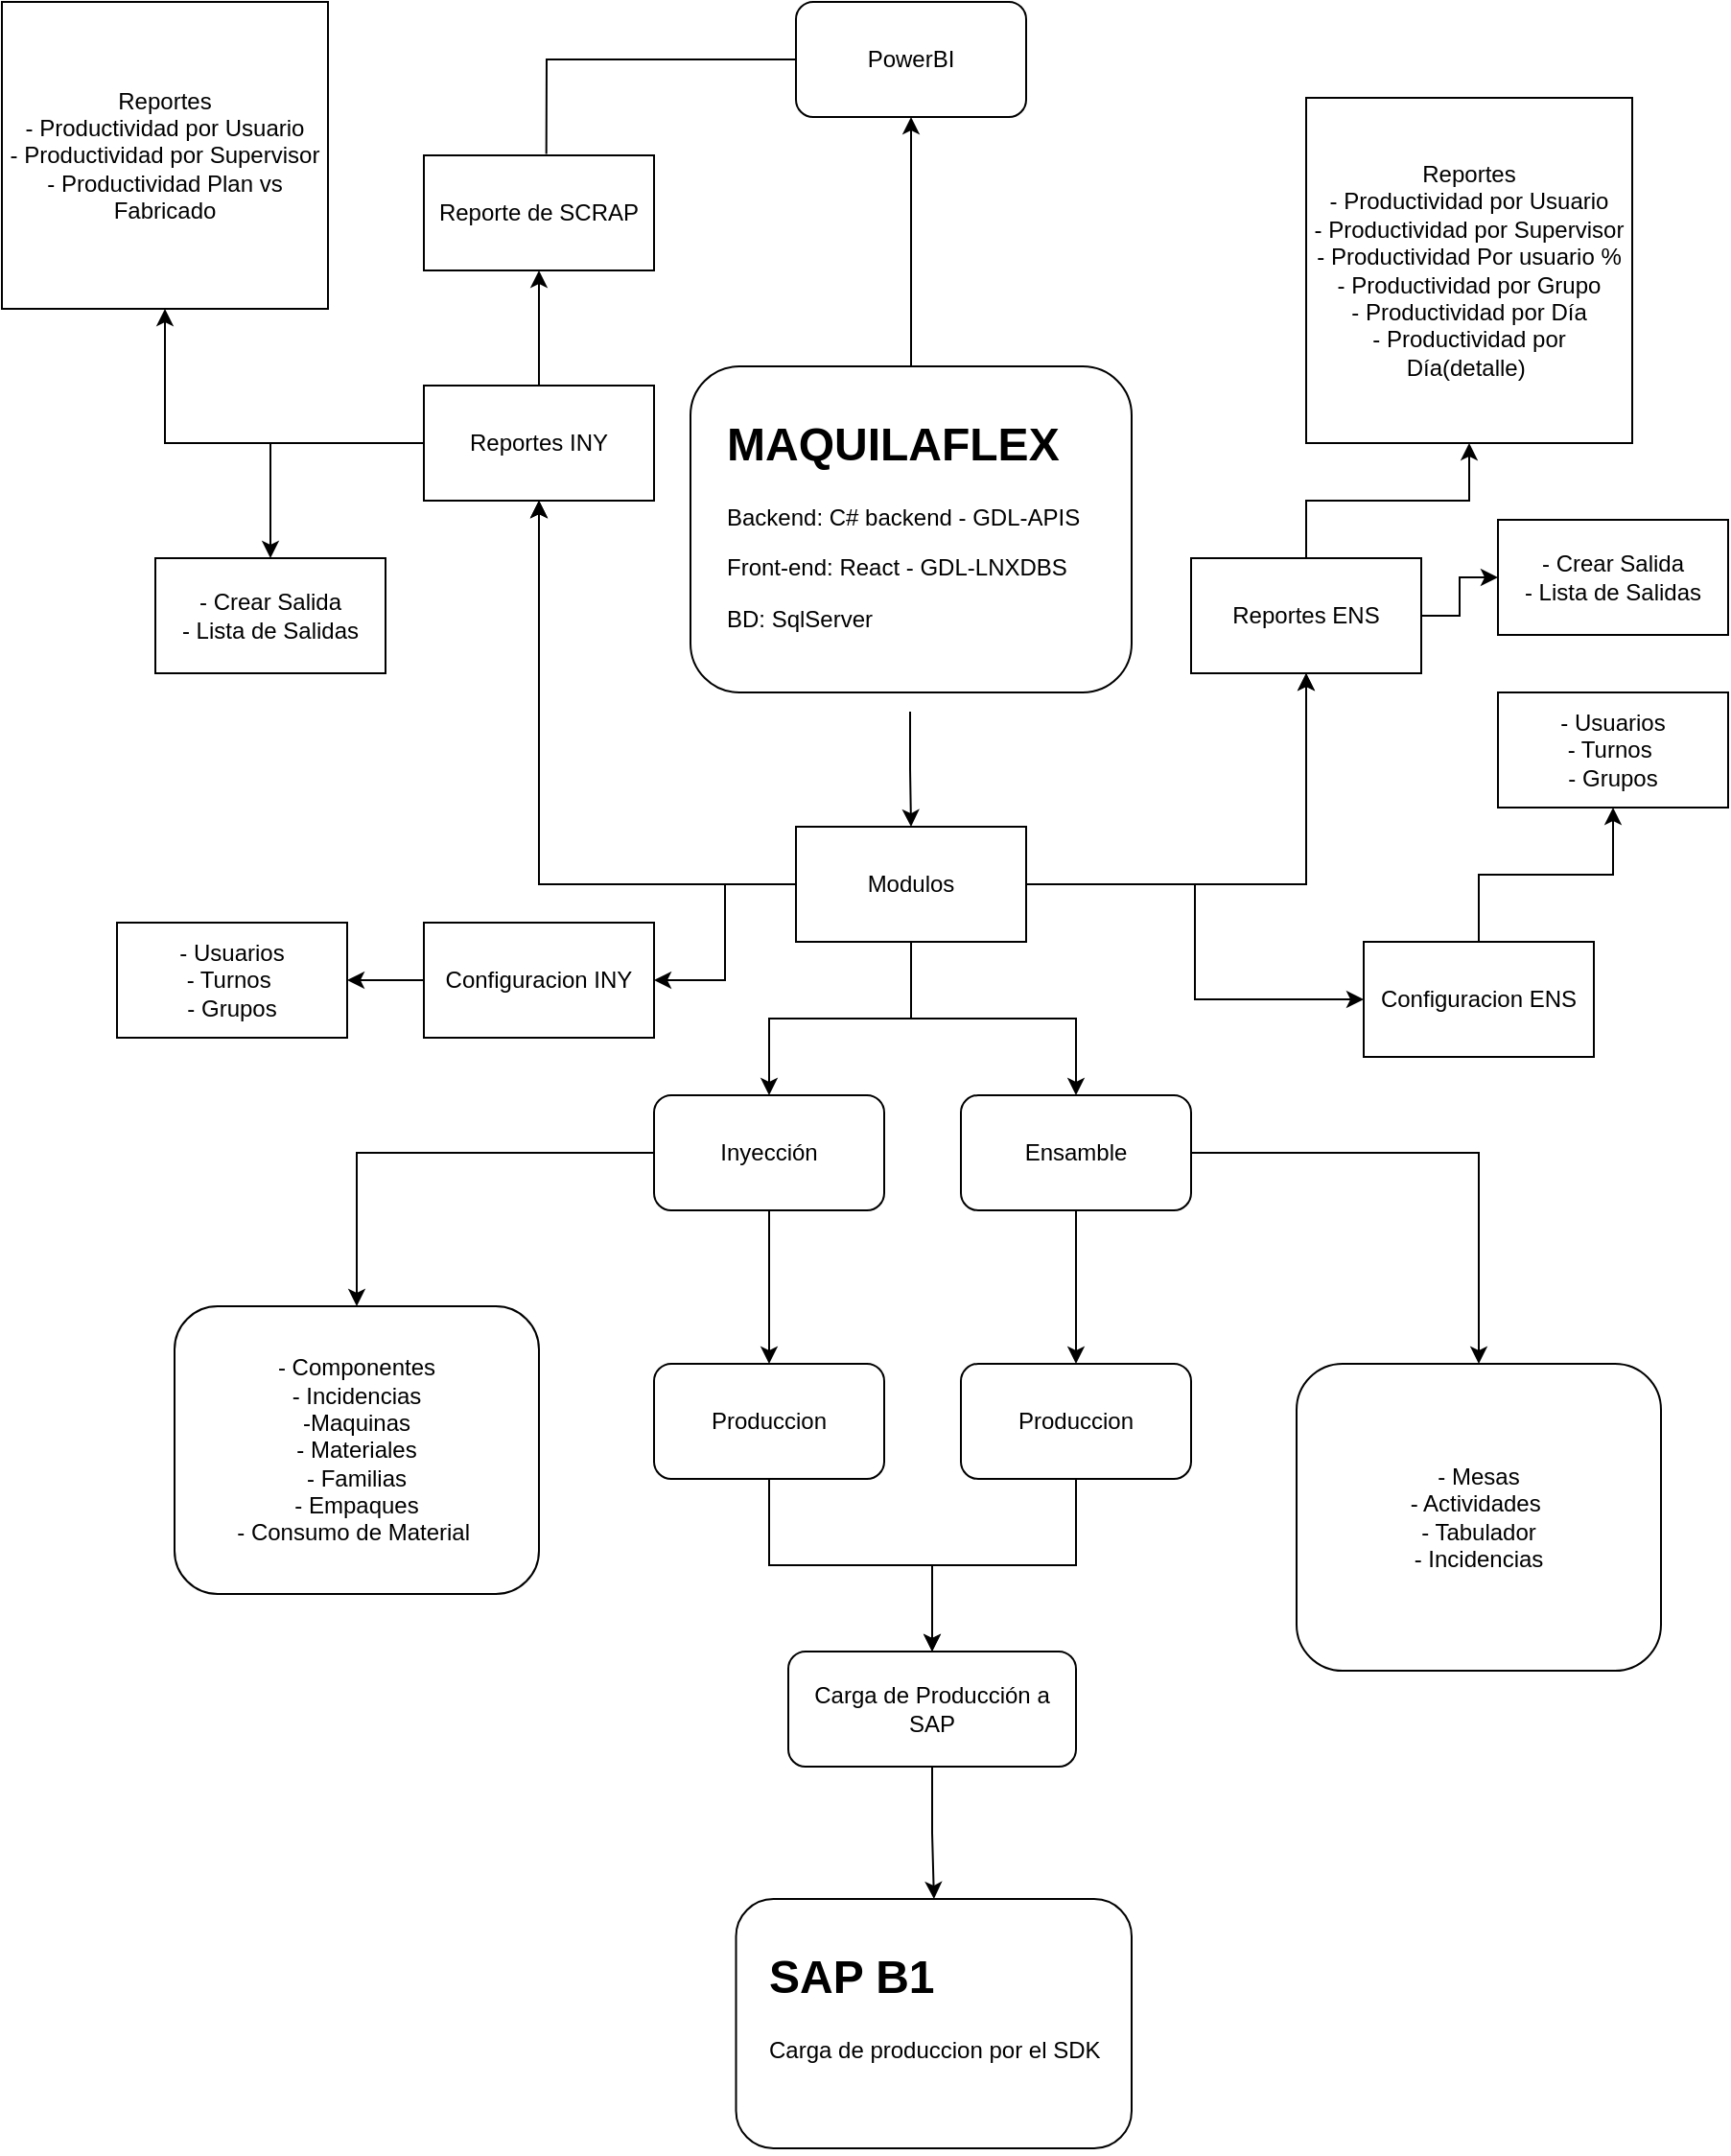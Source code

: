<mxfile version="28.0.7">
  <diagram name="Página-1" id="pxyZVvrqWOaFQNfG5v0L">
    <mxGraphModel dx="2728" dy="1044" grid="1" gridSize="10" guides="1" tooltips="1" connect="1" arrows="1" fold="1" page="1" pageScale="1" pageWidth="827" pageHeight="1169" math="0" shadow="0">
      <root>
        <mxCell id="0" />
        <mxCell id="1" parent="0" />
        <mxCell id="oFa-lfGSbj1iU5ehJJAt-75" value="" style="edgeStyle=orthogonalEdgeStyle;rounded=0;orthogonalLoop=1;jettySize=auto;html=1;" edge="1" parent="1" source="oFa-lfGSbj1iU5ehJJAt-2" target="oFa-lfGSbj1iU5ehJJAt-74">
          <mxGeometry relative="1" as="geometry" />
        </mxCell>
        <mxCell id="oFa-lfGSbj1iU5ehJJAt-2" value="" style="rounded=1;whiteSpace=wrap;html=1;labelBorderColor=light-dark(#000000, #f00000);" vertex="1" parent="1">
          <mxGeometry x="299" y="240" width="230" height="170" as="geometry" />
        </mxCell>
        <mxCell id="oFa-lfGSbj1iU5ehJJAt-25" value="" style="edgeStyle=orthogonalEdgeStyle;rounded=0;orthogonalLoop=1;jettySize=auto;html=1;" edge="1" parent="1" source="oFa-lfGSbj1iU5ehJJAt-5" target="oFa-lfGSbj1iU5ehJJAt-24">
          <mxGeometry relative="1" as="geometry" />
        </mxCell>
        <mxCell id="oFa-lfGSbj1iU5ehJJAt-5" value="&lt;h1 style=&quot;margin-top: 0px;&quot;&gt;&lt;font style=&quot;color: light-dark(rgb(0, 0, 0), rgb(6, 56, 255));&quot;&gt;MAQUILAFLEX&lt;/font&gt;&lt;/h1&gt;&lt;p&gt;Backend: C# backend - &lt;font style=&quot;color: light-dark(rgb(0, 0, 0), rgb(255, 51, 51));&quot;&gt;GDL-APIS&lt;/font&gt;&lt;/p&gt;&lt;p&gt;Front-end: React - &lt;font style=&quot;color: light-dark(rgb(0, 0, 0), rgb(255, 51, 51));&quot;&gt;GDL-LNXDBS&lt;/font&gt;&amp;nbsp;&lt;/p&gt;&lt;p&gt;BD: SqlServer&lt;/p&gt;" style="text;html=1;whiteSpace=wrap;overflow=hidden;rounded=0;labelBorderColor=none;" vertex="1" parent="1">
          <mxGeometry x="316" y="260" width="195" height="160" as="geometry" />
        </mxCell>
        <mxCell id="oFa-lfGSbj1iU5ehJJAt-13" value="" style="edgeStyle=orthogonalEdgeStyle;rounded=0;orthogonalLoop=1;jettySize=auto;html=1;" edge="1" parent="1" source="oFa-lfGSbj1iU5ehJJAt-9" target="oFa-lfGSbj1iU5ehJJAt-12">
          <mxGeometry relative="1" as="geometry" />
        </mxCell>
        <mxCell id="oFa-lfGSbj1iU5ehJJAt-30" value="" style="edgeStyle=orthogonalEdgeStyle;rounded=0;orthogonalLoop=1;jettySize=auto;html=1;" edge="1" parent="1" source="oFa-lfGSbj1iU5ehJJAt-9" target="oFa-lfGSbj1iU5ehJJAt-29">
          <mxGeometry relative="1" as="geometry" />
        </mxCell>
        <mxCell id="oFa-lfGSbj1iU5ehJJAt-9" value="Inyección" style="rounded=1;whiteSpace=wrap;html=1;" vertex="1" parent="1">
          <mxGeometry x="280" y="620" width="120" height="60" as="geometry" />
        </mxCell>
        <mxCell id="oFa-lfGSbj1iU5ehJJAt-15" value="" style="edgeStyle=orthogonalEdgeStyle;rounded=0;orthogonalLoop=1;jettySize=auto;html=1;" edge="1" parent="1" source="oFa-lfGSbj1iU5ehJJAt-10" target="oFa-lfGSbj1iU5ehJJAt-14">
          <mxGeometry relative="1" as="geometry" />
        </mxCell>
        <mxCell id="oFa-lfGSbj1iU5ehJJAt-32" value="" style="edgeStyle=orthogonalEdgeStyle;rounded=0;orthogonalLoop=1;jettySize=auto;html=1;" edge="1" parent="1" source="oFa-lfGSbj1iU5ehJJAt-10" target="oFa-lfGSbj1iU5ehJJAt-31">
          <mxGeometry relative="1" as="geometry" />
        </mxCell>
        <mxCell id="oFa-lfGSbj1iU5ehJJAt-10" value="Ensamble" style="rounded=1;whiteSpace=wrap;html=1;" vertex="1" parent="1">
          <mxGeometry x="440" y="620" width="120" height="60" as="geometry" />
        </mxCell>
        <mxCell id="oFa-lfGSbj1iU5ehJJAt-17" value="" style="edgeStyle=orthogonalEdgeStyle;rounded=0;orthogonalLoop=1;jettySize=auto;html=1;" edge="1" parent="1" source="oFa-lfGSbj1iU5ehJJAt-12" target="oFa-lfGSbj1iU5ehJJAt-16">
          <mxGeometry relative="1" as="geometry" />
        </mxCell>
        <mxCell id="oFa-lfGSbj1iU5ehJJAt-12" value="Produccion" style="rounded=1;whiteSpace=wrap;html=1;" vertex="1" parent="1">
          <mxGeometry x="280" y="760" width="120" height="60" as="geometry" />
        </mxCell>
        <mxCell id="oFa-lfGSbj1iU5ehJJAt-18" style="edgeStyle=orthogonalEdgeStyle;rounded=0;orthogonalLoop=1;jettySize=auto;html=1;entryX=0.5;entryY=0;entryDx=0;entryDy=0;" edge="1" parent="1" source="oFa-lfGSbj1iU5ehJJAt-14" target="oFa-lfGSbj1iU5ehJJAt-16">
          <mxGeometry relative="1" as="geometry" />
        </mxCell>
        <mxCell id="oFa-lfGSbj1iU5ehJJAt-14" value="Produccion" style="whiteSpace=wrap;html=1;rounded=1;" vertex="1" parent="1">
          <mxGeometry x="440" y="760" width="120" height="60" as="geometry" />
        </mxCell>
        <mxCell id="oFa-lfGSbj1iU5ehJJAt-20" value="" style="edgeStyle=orthogonalEdgeStyle;rounded=0;orthogonalLoop=1;jettySize=auto;html=1;" edge="1" parent="1" source="oFa-lfGSbj1iU5ehJJAt-16" target="oFa-lfGSbj1iU5ehJJAt-19">
          <mxGeometry relative="1" as="geometry" />
        </mxCell>
        <mxCell id="oFa-lfGSbj1iU5ehJJAt-16" value="Carga de Producción a SAP" style="whiteSpace=wrap;html=1;rounded=1;" vertex="1" parent="1">
          <mxGeometry x="350" y="910" width="150" height="60" as="geometry" />
        </mxCell>
        <mxCell id="oFa-lfGSbj1iU5ehJJAt-19" value="&lt;span style=&quot;color: rgba(0, 0, 0, 0); font-family: monospace; font-size: 0px; text-align: start; text-wrap-mode: nowrap;&quot;&gt;%3CmxGraphModel%3E%3Croot%3E%3CmxCell%20id%3D%220%22%2F%3E%3CmxCell%20id%3D%221%22%20parent%3D%220%22%2F%3E%3CmxCell%20id%3D%222%22%20value%3D%22%26lt%3Bh1%20style%3D%26quot%3Bmargin-top%3A%200px%3B%26quot%3B%26gt%3BMAQUILAFLEX%26lt%3B%2Fh1%26gt%3B%26lt%3Bp%26gt%3BBackend%3A%20C%23%20backend%20-%20%26lt%3Bfont%20style%3D%26quot%3Bcolor%3A%20light-dark(rgb(0%2C%200%2C%200)%2C%20rgb(255%2C%2051%2C%2051))%3B%26quot%3B%26gt%3BGDL-APIS%26lt%3B%2Ffont%26gt%3B%26lt%3B%2Fp%26gt%3B%26lt%3Bp%26gt%3BFront-end%3A%20React%20-%20%26lt%3Bfont%20style%3D%26quot%3Bcolor%3A%20light-dark(rgb(0%2C%200%2C%200)%2C%20rgb(255%2C%2051%2C%2051))%3B%26quot%3B%26gt%3BGDL-LNXDBS%26lt%3B%2Ffont%26gt%3B%26amp%3Bnbsp%3B%26lt%3B%2Fp%26gt%3B%26lt%3Bp%26gt%3BBD%3A%20SqlServer%26lt%3B%2Fp%26gt%3B%22%20style%3D%22text%3Bhtml%3D1%3BwhiteSpace%3Dwrap%3Boverflow%3Dhidden%3Brounded%3D0%3BlabelBorderColor%3Dnone%3B%22%20vertex%3D%221%22%20parent%3D%221%22%3E%3CmxGeometry%20x%3D%22316%22%20y%3D%22260%22%20width%3D%22195%22%20height%3D%22160%22%20as%3D%22geometry%22%2F%3E%3C%2FmxCell%3E%3C%2Froot%3E%3C%2FmxGraphModel%3E&lt;/span&gt;" style="whiteSpace=wrap;html=1;rounded=1;" vertex="1" parent="1">
          <mxGeometry x="322.75" y="1039" width="206.25" height="130" as="geometry" />
        </mxCell>
        <mxCell id="oFa-lfGSbj1iU5ehJJAt-26" style="edgeStyle=orthogonalEdgeStyle;rounded=0;orthogonalLoop=1;jettySize=auto;html=1;entryX=0.5;entryY=0;entryDx=0;entryDy=0;" edge="1" parent="1" source="oFa-lfGSbj1iU5ehJJAt-24" target="oFa-lfGSbj1iU5ehJJAt-9">
          <mxGeometry relative="1" as="geometry" />
        </mxCell>
        <mxCell id="oFa-lfGSbj1iU5ehJJAt-27" style="edgeStyle=orthogonalEdgeStyle;rounded=0;orthogonalLoop=1;jettySize=auto;html=1;" edge="1" parent="1" source="oFa-lfGSbj1iU5ehJJAt-24" target="oFa-lfGSbj1iU5ehJJAt-10">
          <mxGeometry relative="1" as="geometry" />
        </mxCell>
        <mxCell id="oFa-lfGSbj1iU5ehJJAt-34" value="" style="edgeStyle=orthogonalEdgeStyle;rounded=0;orthogonalLoop=1;jettySize=auto;html=1;" edge="1" parent="1" source="oFa-lfGSbj1iU5ehJJAt-24" target="oFa-lfGSbj1iU5ehJJAt-33">
          <mxGeometry relative="1" as="geometry" />
        </mxCell>
        <mxCell id="oFa-lfGSbj1iU5ehJJAt-36" value="" style="edgeStyle=orthogonalEdgeStyle;rounded=0;orthogonalLoop=1;jettySize=auto;html=1;" edge="1" parent="1" source="oFa-lfGSbj1iU5ehJJAt-24" target="oFa-lfGSbj1iU5ehJJAt-35">
          <mxGeometry relative="1" as="geometry" />
        </mxCell>
        <mxCell id="oFa-lfGSbj1iU5ehJJAt-37" value="" style="edgeStyle=orthogonalEdgeStyle;rounded=0;orthogonalLoop=1;jettySize=auto;html=1;" edge="1" parent="1" source="oFa-lfGSbj1iU5ehJJAt-24" target="oFa-lfGSbj1iU5ehJJAt-35">
          <mxGeometry relative="1" as="geometry" />
        </mxCell>
        <mxCell id="oFa-lfGSbj1iU5ehJJAt-40" value="" style="edgeStyle=orthogonalEdgeStyle;rounded=0;orthogonalLoop=1;jettySize=auto;html=1;" edge="1" parent="1" source="oFa-lfGSbj1iU5ehJJAt-24" target="oFa-lfGSbj1iU5ehJJAt-39">
          <mxGeometry relative="1" as="geometry" />
        </mxCell>
        <mxCell id="oFa-lfGSbj1iU5ehJJAt-43" value="" style="edgeStyle=orthogonalEdgeStyle;rounded=0;orthogonalLoop=1;jettySize=auto;html=1;" edge="1" parent="1" source="oFa-lfGSbj1iU5ehJJAt-24" target="oFa-lfGSbj1iU5ehJJAt-33">
          <mxGeometry relative="1" as="geometry" />
        </mxCell>
        <mxCell id="oFa-lfGSbj1iU5ehJJAt-47" value="" style="edgeStyle=orthogonalEdgeStyle;rounded=0;orthogonalLoop=1;jettySize=auto;html=1;" edge="1" parent="1" source="oFa-lfGSbj1iU5ehJJAt-24" target="oFa-lfGSbj1iU5ehJJAt-33">
          <mxGeometry relative="1" as="geometry" />
        </mxCell>
        <mxCell id="oFa-lfGSbj1iU5ehJJAt-49" value="" style="edgeStyle=orthogonalEdgeStyle;rounded=0;orthogonalLoop=1;jettySize=auto;html=1;" edge="1" parent="1" source="oFa-lfGSbj1iU5ehJJAt-24" target="oFa-lfGSbj1iU5ehJJAt-48">
          <mxGeometry relative="1" as="geometry" />
        </mxCell>
        <mxCell id="oFa-lfGSbj1iU5ehJJAt-24" value="Modulos" style="whiteSpace=wrap;html=1;" vertex="1" parent="1">
          <mxGeometry x="354" y="480" width="120" height="60" as="geometry" />
        </mxCell>
        <mxCell id="oFa-lfGSbj1iU5ehJJAt-28" value="&lt;h1 style=&quot;margin-top: 0px;&quot;&gt;&lt;font style=&quot;color: light-dark(rgb(0, 0, 0), rgb(6, 56, 255));&quot;&gt;SAP B1&lt;/font&gt;&lt;/h1&gt;&lt;p&gt;Carga de produccion por el SDK&lt;/p&gt;" style="text;html=1;whiteSpace=wrap;overflow=hidden;rounded=0;labelBorderColor=none;" vertex="1" parent="1">
          <mxGeometry x="337.88" y="1059" width="176" height="110" as="geometry" />
        </mxCell>
        <mxCell id="oFa-lfGSbj1iU5ehJJAt-29" value="- Componentes&lt;div&gt;- Incidencias&lt;/div&gt;&lt;div&gt;-Maquinas&lt;/div&gt;&lt;div&gt;&lt;span style=&quot;background-color: transparent; color: light-dark(rgb(0, 0, 0), rgb(255, 255, 255));&quot;&gt;- Materiales&lt;/span&gt;&lt;/div&gt;&lt;div&gt;&lt;span style=&quot;background-color: transparent; color: light-dark(rgb(0, 0, 0), rgb(255, 255, 255));&quot;&gt;- Familias&lt;/span&gt;&lt;/div&gt;&lt;div&gt;&lt;span style=&quot;background-color: transparent; color: light-dark(rgb(0, 0, 0), rgb(255, 255, 255));&quot;&gt;- Empaques&lt;/span&gt;&lt;/div&gt;&lt;div&gt;&lt;span style=&quot;background-color: transparent; color: light-dark(rgb(0, 0, 0), rgb(255, 255, 255));&quot;&gt;- Consumo de Material&amp;nbsp;&lt;/span&gt;&lt;/div&gt;" style="whiteSpace=wrap;html=1;rounded=1;" vertex="1" parent="1">
          <mxGeometry x="30" y="730" width="190" height="150" as="geometry" />
        </mxCell>
        <mxCell id="oFa-lfGSbj1iU5ehJJAt-31" value="- Mesas&lt;div&gt;- Actividades&amp;nbsp;&lt;/div&gt;&lt;div&gt;- Tabulador&lt;/div&gt;&lt;div&gt;- Incidencias&lt;/div&gt;" style="whiteSpace=wrap;html=1;rounded=1;" vertex="1" parent="1">
          <mxGeometry x="615" y="760" width="190" height="160" as="geometry" />
        </mxCell>
        <mxCell id="oFa-lfGSbj1iU5ehJJAt-79" value="" style="edgeStyle=orthogonalEdgeStyle;rounded=0;orthogonalLoop=1;jettySize=auto;html=1;" edge="1" parent="1" source="oFa-lfGSbj1iU5ehJJAt-33" target="oFa-lfGSbj1iU5ehJJAt-78">
          <mxGeometry relative="1" as="geometry" />
        </mxCell>
        <mxCell id="oFa-lfGSbj1iU5ehJJAt-81" value="" style="edgeStyle=orthogonalEdgeStyle;rounded=0;orthogonalLoop=1;jettySize=auto;html=1;" edge="1" parent="1" source="oFa-lfGSbj1iU5ehJJAt-33" target="oFa-lfGSbj1iU5ehJJAt-80">
          <mxGeometry relative="1" as="geometry" />
        </mxCell>
        <mxCell id="oFa-lfGSbj1iU5ehJJAt-86" value="" style="edgeStyle=orthogonalEdgeStyle;rounded=0;orthogonalLoop=1;jettySize=auto;html=1;" edge="1" parent="1" source="oFa-lfGSbj1iU5ehJJAt-33" target="oFa-lfGSbj1iU5ehJJAt-85">
          <mxGeometry relative="1" as="geometry" />
        </mxCell>
        <mxCell id="oFa-lfGSbj1iU5ehJJAt-33" value="Reportes INY" style="whiteSpace=wrap;html=1;" vertex="1" parent="1">
          <mxGeometry x="160" y="250" width="120" height="60" as="geometry" />
        </mxCell>
        <mxCell id="oFa-lfGSbj1iU5ehJJAt-58" value="" style="edgeStyle=orthogonalEdgeStyle;rounded=0;orthogonalLoop=1;jettySize=auto;html=1;" edge="1" parent="1" source="oFa-lfGSbj1iU5ehJJAt-35" target="oFa-lfGSbj1iU5ehJJAt-57">
          <mxGeometry relative="1" as="geometry" />
        </mxCell>
        <mxCell id="oFa-lfGSbj1iU5ehJJAt-84" value="" style="edgeStyle=orthogonalEdgeStyle;rounded=0;orthogonalLoop=1;jettySize=auto;html=1;" edge="1" parent="1" source="oFa-lfGSbj1iU5ehJJAt-35" target="oFa-lfGSbj1iU5ehJJAt-83">
          <mxGeometry relative="1" as="geometry" />
        </mxCell>
        <mxCell id="oFa-lfGSbj1iU5ehJJAt-35" value="Reportes ENS" style="whiteSpace=wrap;html=1;" vertex="1" parent="1">
          <mxGeometry x="560" y="340" width="120" height="60" as="geometry" />
        </mxCell>
        <mxCell id="oFa-lfGSbj1iU5ehJJAt-51" value="" style="edgeStyle=orthogonalEdgeStyle;rounded=0;orthogonalLoop=1;jettySize=auto;html=1;" edge="1" parent="1" source="oFa-lfGSbj1iU5ehJJAt-39" target="oFa-lfGSbj1iU5ehJJAt-50">
          <mxGeometry relative="1" as="geometry" />
        </mxCell>
        <mxCell id="oFa-lfGSbj1iU5ehJJAt-39" value="Configuracion ENS" style="whiteSpace=wrap;html=1;" vertex="1" parent="1">
          <mxGeometry x="650" y="540" width="120" height="60" as="geometry" />
        </mxCell>
        <mxCell id="oFa-lfGSbj1iU5ehJJAt-69" style="edgeStyle=orthogonalEdgeStyle;rounded=0;orthogonalLoop=1;jettySize=auto;html=1;entryX=1;entryY=0.5;entryDx=0;entryDy=0;" edge="1" parent="1" source="oFa-lfGSbj1iU5ehJJAt-48" target="oFa-lfGSbj1iU5ehJJAt-54">
          <mxGeometry relative="1" as="geometry">
            <mxPoint x="70" y="560" as="targetPoint" />
          </mxGeometry>
        </mxCell>
        <mxCell id="oFa-lfGSbj1iU5ehJJAt-48" value="Configuracion INY" style="whiteSpace=wrap;html=1;" vertex="1" parent="1">
          <mxGeometry x="160" y="530" width="120" height="60" as="geometry" />
        </mxCell>
        <mxCell id="oFa-lfGSbj1iU5ehJJAt-50" value="- Usuarios&lt;div&gt;- Turnos&amp;nbsp;&lt;/div&gt;&lt;div&gt;- Grupos&lt;/div&gt;" style="whiteSpace=wrap;html=1;" vertex="1" parent="1">
          <mxGeometry x="720" y="410" width="120" height="60" as="geometry" />
        </mxCell>
        <mxCell id="oFa-lfGSbj1iU5ehJJAt-54" value="- Usuarios&lt;div&gt;- Turnos&amp;nbsp;&lt;/div&gt;&lt;div&gt;- Grupos&lt;/div&gt;" style="whiteSpace=wrap;html=1;" vertex="1" parent="1">
          <mxGeometry y="530" width="120" height="60" as="geometry" />
        </mxCell>
        <mxCell id="oFa-lfGSbj1iU5ehJJAt-57" value="Reportes&lt;div&gt;- Productividad por Usuario&lt;/div&gt;&lt;div&gt;- Productividad&amp;nbsp;por Supervisor&lt;/div&gt;&lt;div&gt;- Productividad&amp;nbsp;Por usuario %&lt;/div&gt;&lt;div&gt;- Productividad&amp;nbsp;por Grupo&lt;/div&gt;&lt;div&gt;-&amp;nbsp;&lt;span style=&quot;background-color: transparent; color: light-dark(rgb(0, 0, 0), rgb(255, 255, 255));&quot;&gt;Productividad&lt;/span&gt;&lt;span style=&quot;background-color: transparent; color: light-dark(rgb(0, 0, 0), rgb(255, 255, 255));&quot;&gt;&amp;nbsp;por Día&lt;/span&gt;&lt;/div&gt;&lt;div&gt;-&amp;nbsp;&lt;span style=&quot;color: light-dark(rgb(0, 0, 0), rgb(255, 255, 255)); background-color: transparent;&quot;&gt;Productividad&lt;/span&gt;&lt;span style=&quot;color: light-dark(rgb(0, 0, 0), rgb(255, 255, 255)); background-color: transparent;&quot;&gt;&amp;nbsp;por Día(detalle)&amp;nbsp;&lt;/span&gt;&lt;/div&gt;" style="whiteSpace=wrap;html=1;" vertex="1" parent="1">
          <mxGeometry x="620" y="100" width="170" height="180" as="geometry" />
        </mxCell>
        <mxCell id="oFa-lfGSbj1iU5ehJJAt-74" value="PowerBI" style="whiteSpace=wrap;html=1;rounded=1;labelBorderColor=none;" vertex="1" parent="1">
          <mxGeometry x="354" y="50" width="120" height="60" as="geometry" />
        </mxCell>
        <mxCell id="oFa-lfGSbj1iU5ehJJAt-78" value="Reporte de SCRAP" style="whiteSpace=wrap;html=1;" vertex="1" parent="1">
          <mxGeometry x="160" y="130" width="120" height="60" as="geometry" />
        </mxCell>
        <mxCell id="oFa-lfGSbj1iU5ehJJAt-80" value="Reportes&lt;div&gt;- Productividad por Usuario&lt;/div&gt;&lt;div&gt;- Productividad&amp;nbsp;por Supervisor&lt;/div&gt;&lt;div&gt;- Productividad Plan vs Fabricado&lt;/div&gt;" style="whiteSpace=wrap;html=1;" vertex="1" parent="1">
          <mxGeometry x="-60" y="50" width="170" height="160" as="geometry" />
        </mxCell>
        <mxCell id="oFa-lfGSbj1iU5ehJJAt-82" value="" style="endArrow=none;html=1;rounded=0;entryX=0;entryY=0.5;entryDx=0;entryDy=0;exitX=0.532;exitY=-0.012;exitDx=0;exitDy=0;exitPerimeter=0;" edge="1" parent="1" source="oFa-lfGSbj1iU5ehJJAt-78" target="oFa-lfGSbj1iU5ehJJAt-74">
          <mxGeometry width="50" height="50" relative="1" as="geometry">
            <mxPoint x="60" y="50" as="sourcePoint" />
            <mxPoint x="110" as="targetPoint" />
            <Array as="points">
              <mxPoint x="224" y="80" />
            </Array>
          </mxGeometry>
        </mxCell>
        <mxCell id="oFa-lfGSbj1iU5ehJJAt-83" value="- Crear Salida&lt;div&gt;- Lista de Salidas&lt;/div&gt;" style="whiteSpace=wrap;html=1;" vertex="1" parent="1">
          <mxGeometry x="720" y="320" width="120" height="60" as="geometry" />
        </mxCell>
        <mxCell id="oFa-lfGSbj1iU5ehJJAt-85" value="- Crear Salida&lt;div&gt;- Lista de Salidas&lt;/div&gt;" style="whiteSpace=wrap;html=1;" vertex="1" parent="1">
          <mxGeometry x="20" y="340" width="120" height="60" as="geometry" />
        </mxCell>
      </root>
    </mxGraphModel>
  </diagram>
</mxfile>
